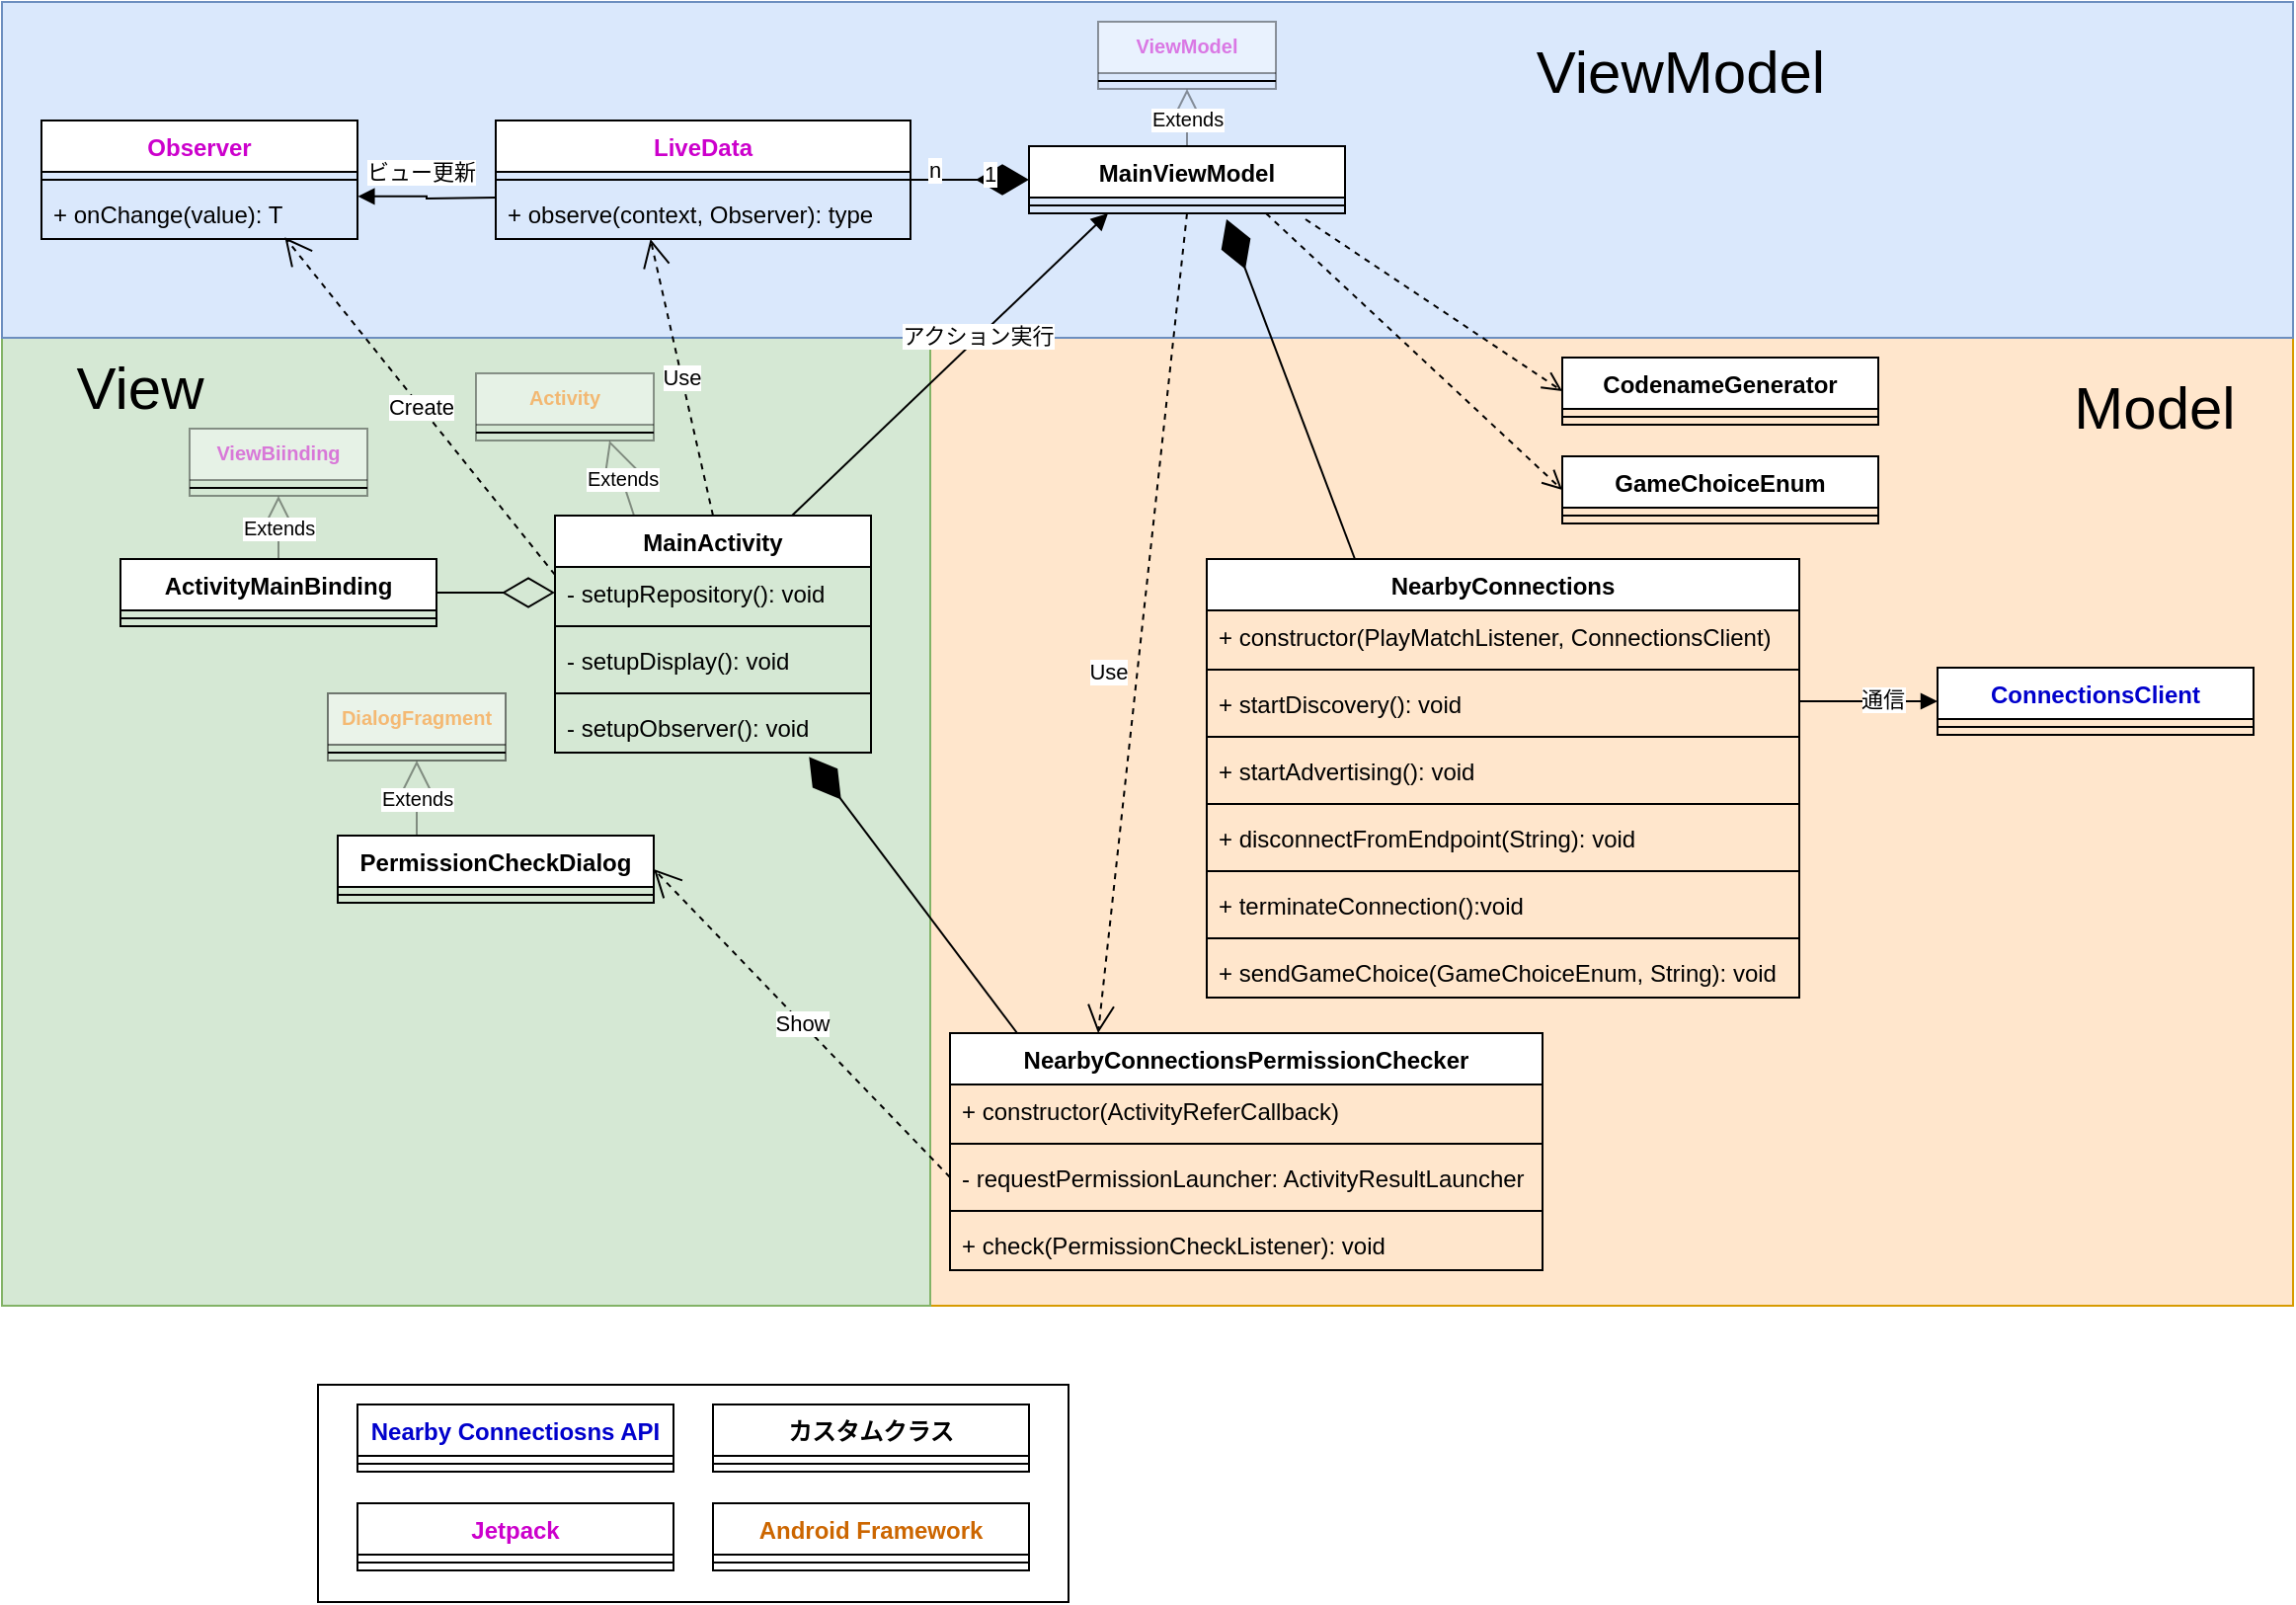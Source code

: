 <mxfile version="20.5.3" type="device" pages="3"><diagram id="hct_rbQv_da-n8gezSRm" name="mvvm"><mxGraphModel dx="1993" dy="1889" grid="1" gridSize="10" guides="1" tooltips="1" connect="1" arrows="1" fold="1" page="1" pageScale="1" pageWidth="827" pageHeight="1169" math="0" shadow="0"><root><mxCell id="0"/><mxCell id="1" parent="0"/><mxCell id="JeyiRw6bjOxcX8I4A-tP-90" value="" style="rounded=0;whiteSpace=wrap;html=1;fontSize=11;" parent="1" vertex="1"><mxGeometry x="80" y="640" width="380" height="110" as="geometry"/></mxCell><mxCell id="JeyiRw6bjOxcX8I4A-tP-77" value="" style="rounded=0;whiteSpace=wrap;html=1;fillColor=#ffe6cc;strokeColor=#d79b00;" parent="1" vertex="1"><mxGeometry x="390" y="110" width="690" height="490" as="geometry"/></mxCell><mxCell id="JeyiRw6bjOxcX8I4A-tP-76" value="" style="rounded=0;whiteSpace=wrap;html=1;fillColor=#d5e8d4;strokeColor=#82b366;" parent="1" vertex="1"><mxGeometry x="-80" y="110" width="470" height="490" as="geometry"/></mxCell><mxCell id="JeyiRw6bjOxcX8I4A-tP-75" value="" style="rounded=0;whiteSpace=wrap;html=1;fillColor=#dae8fc;strokeColor=#6c8ebf;" parent="1" vertex="1"><mxGeometry x="-80" y="-60" width="1160" height="170" as="geometry"/></mxCell><mxCell id="JeyiRw6bjOxcX8I4A-tP-1" value="MainActivity" style="swimlane;fontStyle=1;align=center;verticalAlign=top;childLayout=stackLayout;horizontal=1;startSize=26;horizontalStack=0;resizeParent=1;resizeParentMax=0;resizeLast=0;collapsible=1;marginBottom=0;" parent="1" vertex="1"><mxGeometry x="200" y="200" width="160" height="120" as="geometry"/></mxCell><mxCell id="JeyiRw6bjOxcX8I4A-tP-2" value="- setupRepository(): void" style="text;strokeColor=none;fillColor=none;align=left;verticalAlign=top;spacingLeft=4;spacingRight=4;overflow=hidden;rotatable=0;points=[[0,0.5],[1,0.5]];portConstraint=eastwest;" parent="JeyiRw6bjOxcX8I4A-tP-1" vertex="1"><mxGeometry y="26" width="160" height="26" as="geometry"/></mxCell><mxCell id="JeyiRw6bjOxcX8I4A-tP-3" value="" style="line;strokeWidth=1;fillColor=none;align=left;verticalAlign=middle;spacingTop=-1;spacingLeft=3;spacingRight=3;rotatable=0;labelPosition=right;points=[];portConstraint=eastwest;strokeColor=inherit;" parent="JeyiRw6bjOxcX8I4A-tP-1" vertex="1"><mxGeometry y="52" width="160" height="8" as="geometry"/></mxCell><mxCell id="JeyiRw6bjOxcX8I4A-tP-4" value="- setupDisplay(): void" style="text;strokeColor=none;fillColor=none;align=left;verticalAlign=top;spacingLeft=4;spacingRight=4;overflow=hidden;rotatable=0;points=[[0,0.5],[1,0.5]];portConstraint=eastwest;" parent="JeyiRw6bjOxcX8I4A-tP-1" vertex="1"><mxGeometry y="60" width="160" height="26" as="geometry"/></mxCell><mxCell id="JeyiRw6bjOxcX8I4A-tP-85" value="" style="line;strokeWidth=1;fillColor=none;align=left;verticalAlign=middle;spacingTop=-1;spacingLeft=3;spacingRight=3;rotatable=0;labelPosition=right;points=[];portConstraint=eastwest;strokeColor=inherit;" parent="JeyiRw6bjOxcX8I4A-tP-1" vertex="1"><mxGeometry y="86" width="160" height="8" as="geometry"/></mxCell><mxCell id="JeyiRw6bjOxcX8I4A-tP-84" value="- setupObserver(): void" style="text;strokeColor=none;fillColor=none;align=left;verticalAlign=top;spacingLeft=4;spacingRight=4;overflow=hidden;rotatable=0;points=[[0,0.5],[1,0.5]];portConstraint=eastwest;" parent="JeyiRw6bjOxcX8I4A-tP-1" vertex="1"><mxGeometry y="94" width="160" height="26" as="geometry"/></mxCell><mxCell id="JeyiRw6bjOxcX8I4A-tP-5" value="MainViewModel" style="swimlane;fontStyle=1;align=center;verticalAlign=top;childLayout=stackLayout;horizontal=1;startSize=26;horizontalStack=0;resizeParent=1;resizeParentMax=0;resizeLast=0;collapsible=1;marginBottom=0;" parent="1" vertex="1"><mxGeometry x="440" y="13" width="160" height="34" as="geometry"/></mxCell><mxCell id="JeyiRw6bjOxcX8I4A-tP-7" value="" style="line;strokeWidth=1;fillColor=none;align=left;verticalAlign=middle;spacingTop=-1;spacingLeft=3;spacingRight=3;rotatable=0;labelPosition=right;points=[];portConstraint=eastwest;strokeColor=inherit;" parent="JeyiRw6bjOxcX8I4A-tP-5" vertex="1"><mxGeometry y="26" width="160" height="8" as="geometry"/></mxCell><mxCell id="JeyiRw6bjOxcX8I4A-tP-9" value="NearbyConnections" style="swimlane;fontStyle=1;align=center;verticalAlign=top;childLayout=stackLayout;horizontal=1;startSize=26;horizontalStack=0;resizeParent=1;resizeParentMax=0;resizeLast=0;collapsible=1;marginBottom=0;" parent="1" vertex="1"><mxGeometry x="530" y="222" width="300" height="222" as="geometry"/></mxCell><mxCell id="2GlsXFc6kUxskCFZ8gYD-1" value="+ constructor(PlayMatchListener, ConnectionsClient)" style="text;strokeColor=none;fillColor=none;align=left;verticalAlign=top;spacingLeft=4;spacingRight=4;overflow=hidden;rotatable=0;points=[[0,0.5],[1,0.5]];portConstraint=eastwest;" vertex="1" parent="JeyiRw6bjOxcX8I4A-tP-9"><mxGeometry y="26" width="300" height="26" as="geometry"/></mxCell><mxCell id="2GlsXFc6kUxskCFZ8gYD-2" value="" style="line;strokeWidth=1;fillColor=none;align=left;verticalAlign=middle;spacingTop=-1;spacingLeft=3;spacingRight=3;rotatable=0;labelPosition=right;points=[];portConstraint=eastwest;strokeColor=inherit;" vertex="1" parent="JeyiRw6bjOxcX8I4A-tP-9"><mxGeometry y="52" width="300" height="8" as="geometry"/></mxCell><mxCell id="JeyiRw6bjOxcX8I4A-tP-10" value="+ startDiscovery(): void" style="text;strokeColor=none;fillColor=none;align=left;verticalAlign=top;spacingLeft=4;spacingRight=4;overflow=hidden;rotatable=0;points=[[0,0.5],[1,0.5]];portConstraint=eastwest;" parent="JeyiRw6bjOxcX8I4A-tP-9" vertex="1"><mxGeometry y="60" width="300" height="26" as="geometry"/></mxCell><mxCell id="JeyiRw6bjOxcX8I4A-tP-11" value="" style="line;strokeWidth=1;fillColor=none;align=left;verticalAlign=middle;spacingTop=-1;spacingLeft=3;spacingRight=3;rotatable=0;labelPosition=right;points=[];portConstraint=eastwest;strokeColor=inherit;" parent="JeyiRw6bjOxcX8I4A-tP-9" vertex="1"><mxGeometry y="86" width="300" height="8" as="geometry"/></mxCell><mxCell id="JeyiRw6bjOxcX8I4A-tP-12" value="+ startAdvertising(): void" style="text;strokeColor=none;fillColor=none;align=left;verticalAlign=top;spacingLeft=4;spacingRight=4;overflow=hidden;rotatable=0;points=[[0,0.5],[1,0.5]];portConstraint=eastwest;" parent="JeyiRw6bjOxcX8I4A-tP-9" vertex="1"><mxGeometry y="94" width="300" height="26" as="geometry"/></mxCell><mxCell id="JeyiRw6bjOxcX8I4A-tP-54" value="" style="line;strokeWidth=1;fillColor=none;align=left;verticalAlign=middle;spacingTop=-1;spacingLeft=3;spacingRight=3;rotatable=0;labelPosition=right;points=[];portConstraint=eastwest;strokeColor=inherit;" parent="JeyiRw6bjOxcX8I4A-tP-9" vertex="1"><mxGeometry y="120" width="300" height="8" as="geometry"/></mxCell><mxCell id="JeyiRw6bjOxcX8I4A-tP-53" value="+ disconnectFromEndpoint(String): void" style="text;strokeColor=none;fillColor=none;align=left;verticalAlign=top;spacingLeft=4;spacingRight=4;overflow=hidden;rotatable=0;points=[[0,0.5],[1,0.5]];portConstraint=eastwest;" parent="JeyiRw6bjOxcX8I4A-tP-9" vertex="1"><mxGeometry y="128" width="300" height="26" as="geometry"/></mxCell><mxCell id="JeyiRw6bjOxcX8I4A-tP-55" value="" style="line;strokeWidth=1;fillColor=none;align=left;verticalAlign=middle;spacingTop=-1;spacingLeft=3;spacingRight=3;rotatable=0;labelPosition=right;points=[];portConstraint=eastwest;strokeColor=inherit;" parent="JeyiRw6bjOxcX8I4A-tP-9" vertex="1"><mxGeometry y="154" width="300" height="8" as="geometry"/></mxCell><mxCell id="JeyiRw6bjOxcX8I4A-tP-52" value="+ terminateConnection():void" style="text;strokeColor=none;fillColor=none;align=left;verticalAlign=top;spacingLeft=4;spacingRight=4;overflow=hidden;rotatable=0;points=[[0,0.5],[1,0.5]];portConstraint=eastwest;" parent="JeyiRw6bjOxcX8I4A-tP-9" vertex="1"><mxGeometry y="162" width="300" height="26" as="geometry"/></mxCell><mxCell id="JeyiRw6bjOxcX8I4A-tP-57" value="" style="line;strokeWidth=1;fillColor=none;align=left;verticalAlign=middle;spacingTop=-1;spacingLeft=3;spacingRight=3;rotatable=0;labelPosition=right;points=[];portConstraint=eastwest;strokeColor=inherit;" parent="JeyiRw6bjOxcX8I4A-tP-9" vertex="1"><mxGeometry y="188" width="300" height="8" as="geometry"/></mxCell><mxCell id="JeyiRw6bjOxcX8I4A-tP-56" value="+ sendGameChoice(GameChoiceEnum, String): void" style="text;strokeColor=none;fillColor=none;align=left;verticalAlign=top;spacingLeft=4;spacingRight=4;overflow=hidden;rotatable=0;points=[[0,0.5],[1,0.5]];portConstraint=eastwest;" parent="JeyiRw6bjOxcX8I4A-tP-9" vertex="1"><mxGeometry y="196" width="300" height="26" as="geometry"/></mxCell><mxCell id="JeyiRw6bjOxcX8I4A-tP-13" value="NearbyConnectionsPermissionChecker" style="swimlane;fontStyle=1;align=center;verticalAlign=top;childLayout=stackLayout;horizontal=1;startSize=26;horizontalStack=0;resizeParent=1;resizeParentMax=0;resizeLast=0;collapsible=1;marginBottom=0;" parent="1" vertex="1"><mxGeometry x="400" y="462" width="300" height="120" as="geometry"/></mxCell><mxCell id="2GlsXFc6kUxskCFZ8gYD-3" value="+ constructor(ActivityReferCallback)" style="text;strokeColor=none;fillColor=none;align=left;verticalAlign=top;spacingLeft=4;spacingRight=4;overflow=hidden;rotatable=0;points=[[0,0.5],[1,0.5]];portConstraint=eastwest;" vertex="1" parent="JeyiRw6bjOxcX8I4A-tP-13"><mxGeometry y="26" width="300" height="26" as="geometry"/></mxCell><mxCell id="2GlsXFc6kUxskCFZ8gYD-4" value="" style="line;strokeWidth=1;fillColor=none;align=left;verticalAlign=middle;spacingTop=-1;spacingLeft=3;spacingRight=3;rotatable=0;labelPosition=right;points=[];portConstraint=eastwest;strokeColor=inherit;" vertex="1" parent="JeyiRw6bjOxcX8I4A-tP-13"><mxGeometry y="52" width="300" height="8" as="geometry"/></mxCell><mxCell id="JeyiRw6bjOxcX8I4A-tP-14" value="- requestPermissionLauncher: ActivityResultLauncher" style="text;strokeColor=none;fillColor=none;align=left;verticalAlign=top;spacingLeft=4;spacingRight=4;overflow=hidden;rotatable=0;points=[[0,0.5],[1,0.5]];portConstraint=eastwest;" parent="JeyiRw6bjOxcX8I4A-tP-13" vertex="1"><mxGeometry y="60" width="300" height="26" as="geometry"/></mxCell><mxCell id="JeyiRw6bjOxcX8I4A-tP-15" value="" style="line;strokeWidth=1;fillColor=none;align=left;verticalAlign=middle;spacingTop=-1;spacingLeft=3;spacingRight=3;rotatable=0;labelPosition=right;points=[];portConstraint=eastwest;strokeColor=inherit;" parent="JeyiRw6bjOxcX8I4A-tP-13" vertex="1"><mxGeometry y="86" width="300" height="8" as="geometry"/></mxCell><mxCell id="JeyiRw6bjOxcX8I4A-tP-16" value="+ check(PermissionCheckListener): void" style="text;strokeColor=none;fillColor=none;align=left;verticalAlign=top;spacingLeft=4;spacingRight=4;overflow=hidden;rotatable=0;points=[[0,0.5],[1,0.5]];portConstraint=eastwest;" parent="JeyiRw6bjOxcX8I4A-tP-13" vertex="1"><mxGeometry y="94" width="300" height="26" as="geometry"/></mxCell><mxCell id="JeyiRw6bjOxcX8I4A-tP-17" value="PermissionCheckDialog" style="swimlane;fontStyle=1;align=center;verticalAlign=top;childLayout=stackLayout;horizontal=1;startSize=26;horizontalStack=0;resizeParent=1;resizeParentMax=0;resizeLast=0;collapsible=1;marginBottom=0;" parent="1" vertex="1"><mxGeometry x="90" y="362" width="160" height="34" as="geometry"/></mxCell><mxCell id="JeyiRw6bjOxcX8I4A-tP-19" value="" style="line;strokeWidth=1;fillColor=none;align=left;verticalAlign=middle;spacingTop=-1;spacingLeft=3;spacingRight=3;rotatable=0;labelPosition=right;points=[];portConstraint=eastwest;strokeColor=inherit;" parent="JeyiRw6bjOxcX8I4A-tP-17" vertex="1"><mxGeometry y="26" width="160" height="8" as="geometry"/></mxCell><mxCell id="JeyiRw6bjOxcX8I4A-tP-21" value="LiveData" style="swimlane;fontStyle=1;align=center;verticalAlign=top;childLayout=stackLayout;horizontal=1;startSize=26;horizontalStack=0;resizeParent=1;resizeParentMax=0;resizeLast=0;collapsible=1;marginBottom=0;fontColor=#CC00CC;" parent="1" vertex="1"><mxGeometry x="170" width="210" height="60" as="geometry"/></mxCell><mxCell id="JeyiRw6bjOxcX8I4A-tP-23" value="" style="line;strokeWidth=1;fillColor=none;align=left;verticalAlign=middle;spacingTop=-1;spacingLeft=3;spacingRight=3;rotatable=0;labelPosition=right;points=[];portConstraint=eastwest;strokeColor=inherit;" parent="JeyiRw6bjOxcX8I4A-tP-21" vertex="1"><mxGeometry y="26" width="210" height="8" as="geometry"/></mxCell><mxCell id="JeyiRw6bjOxcX8I4A-tP-24" value="+ observe(context, Observer): type" style="text;strokeColor=none;fillColor=none;align=left;verticalAlign=top;spacingLeft=4;spacingRight=4;overflow=hidden;rotatable=0;points=[[0,0.5],[1,0.5]];portConstraint=eastwest;" parent="JeyiRw6bjOxcX8I4A-tP-21" vertex="1"><mxGeometry y="34" width="210" height="26" as="geometry"/></mxCell><mxCell id="JeyiRw6bjOxcX8I4A-tP-25" value="Observer" style="swimlane;fontStyle=1;align=center;verticalAlign=top;childLayout=stackLayout;horizontal=1;startSize=26;horizontalStack=0;resizeParent=1;resizeParentMax=0;resizeLast=0;collapsible=1;marginBottom=0;fontColor=#CC00CC;" parent="1" vertex="1"><mxGeometry x="-60" width="160" height="60" as="geometry"/></mxCell><mxCell id="JeyiRw6bjOxcX8I4A-tP-27" value="" style="line;strokeWidth=1;fillColor=none;align=left;verticalAlign=middle;spacingTop=-1;spacingLeft=3;spacingRight=3;rotatable=0;labelPosition=right;points=[];portConstraint=eastwest;strokeColor=inherit;" parent="JeyiRw6bjOxcX8I4A-tP-25" vertex="1"><mxGeometry y="26" width="160" height="8" as="geometry"/></mxCell><mxCell id="JeyiRw6bjOxcX8I4A-tP-28" value="+ onChange(value): T" style="text;strokeColor=none;fillColor=none;align=left;verticalAlign=top;spacingLeft=4;spacingRight=4;overflow=hidden;rotatable=0;points=[[0,0.5],[1,0.5]];portConstraint=eastwest;" parent="JeyiRw6bjOxcX8I4A-tP-25" vertex="1"><mxGeometry y="34" width="160" height="26" as="geometry"/></mxCell><mxCell id="JeyiRw6bjOxcX8I4A-tP-31" value="" style="endArrow=diamondThin;endFill=1;endSize=24;html=1;rounded=0;exitX=1;exitY=0.5;exitDx=0;exitDy=0;entryX=0;entryY=0.5;entryDx=0;entryDy=0;" parent="1" source="JeyiRw6bjOxcX8I4A-tP-21" target="JeyiRw6bjOxcX8I4A-tP-5" edge="1"><mxGeometry width="160" relative="1" as="geometry"><mxPoint x="360" y="39" as="sourcePoint"/><mxPoint x="400" y="-60" as="targetPoint"/></mxGeometry></mxCell><mxCell id="JeyiRw6bjOxcX8I4A-tP-73" value="1" style="edgeLabel;html=1;align=center;verticalAlign=middle;resizable=0;points=[];" parent="JeyiRw6bjOxcX8I4A-tP-31" vertex="1" connectable="0"><mxGeometry x="0.446" y="1" relative="1" as="geometry"><mxPoint x="-4" y="-2" as="offset"/></mxGeometry></mxCell><mxCell id="JeyiRw6bjOxcX8I4A-tP-74" value="n" style="edgeLabel;html=1;align=center;verticalAlign=middle;resizable=0;points=[];" parent="JeyiRw6bjOxcX8I4A-tP-31" vertex="1" connectable="0"><mxGeometry x="-0.601" y="2" relative="1" as="geometry"><mxPoint y="-3" as="offset"/></mxGeometry></mxCell><mxCell id="JeyiRw6bjOxcX8I4A-tP-32" value="" style="endArrow=block;endFill=1;html=1;edgeStyle=orthogonalEdgeStyle;align=left;verticalAlign=top;rounded=0;entryX=1.001;entryY=0.169;entryDx=0;entryDy=0;entryPerimeter=0;" parent="1" target="JeyiRw6bjOxcX8I4A-tP-28" edge="1"><mxGeometry x="-1" relative="1" as="geometry"><mxPoint x="170" y="39" as="sourcePoint"/><mxPoint x="120" y="39.0" as="targetPoint"/></mxGeometry></mxCell><mxCell id="JeyiRw6bjOxcX8I4A-tP-34" value="ビュー更新" style="edgeLabel;html=1;align=center;verticalAlign=middle;resizable=0;points=[];" parent="JeyiRw6bjOxcX8I4A-tP-32" vertex="1" connectable="0"><mxGeometry x="-0.688" y="-3" relative="1" as="geometry"><mxPoint x="-27" y="-10" as="offset"/></mxGeometry></mxCell><mxCell id="JeyiRw6bjOxcX8I4A-tP-36" value="Create" style="endArrow=open;endSize=12;dashed=1;html=1;rounded=0;exitX=0;exitY=0.25;exitDx=0;exitDy=0;entryX=0.77;entryY=0.966;entryDx=0;entryDy=0;entryPerimeter=0;" parent="1" source="JeyiRw6bjOxcX8I4A-tP-1" target="JeyiRw6bjOxcX8I4A-tP-28" edge="1"><mxGeometry width="160" relative="1" as="geometry"><mxPoint x="-10" y="160" as="sourcePoint"/><mxPoint x="150" y="160" as="targetPoint"/></mxGeometry></mxCell><mxCell id="JeyiRw6bjOxcX8I4A-tP-45" value="" style="endArrow=block;html=1;rounded=0;endFill=1;exitX=0.75;exitY=0;exitDx=0;exitDy=0;entryX=0.25;entryY=1;entryDx=0;entryDy=0;" parent="1" source="JeyiRw6bjOxcX8I4A-tP-1" target="JeyiRw6bjOxcX8I4A-tP-5" edge="1"><mxGeometry width="50" height="50" relative="1" as="geometry"><mxPoint x="370" y="170" as="sourcePoint"/><mxPoint x="471.84" y="86.624" as="targetPoint"/></mxGeometry></mxCell><mxCell id="JeyiRw6bjOxcX8I4A-tP-46" value="アクション実行" style="edgeLabel;html=1;align=center;verticalAlign=middle;resizable=0;points=[];" parent="JeyiRw6bjOxcX8I4A-tP-45" vertex="1" connectable="0"><mxGeometry x="0.184" y="1" relative="1" as="geometry"><mxPoint as="offset"/></mxGeometry></mxCell><mxCell id="JeyiRw6bjOxcX8I4A-tP-50" value="Use" style="endArrow=open;endSize=12;dashed=1;html=1;rounded=0;entryX=0.25;entryY=0;entryDx=0;entryDy=0;exitX=0.5;exitY=1;exitDx=0;exitDy=0;" parent="1" source="JeyiRw6bjOxcX8I4A-tP-5" target="JeyiRw6bjOxcX8I4A-tP-13" edge="1"><mxGeometry x="0.127" y="-15" width="160" relative="1" as="geometry"><mxPoint x="500" y="40" as="sourcePoint"/><mxPoint x="690" y="200" as="targetPoint"/><mxPoint as="offset"/></mxGeometry></mxCell><mxCell id="JeyiRw6bjOxcX8I4A-tP-51" value="Show" style="endArrow=open;endSize=12;dashed=1;html=1;rounded=0;entryX=1;entryY=0.5;entryDx=0;entryDy=0;exitX=0;exitY=0.5;exitDx=0;exitDy=0;" parent="1" source="JeyiRw6bjOxcX8I4A-tP-14" target="JeyiRw6bjOxcX8I4A-tP-17" edge="1"><mxGeometry width="160" relative="1" as="geometry"><mxPoint x="690" y="190" as="sourcePoint"/><mxPoint x="359.36" y="405.344" as="targetPoint"/></mxGeometry></mxCell><mxCell id="JeyiRw6bjOxcX8I4A-tP-58" value="" style="endArrow=diamondThin;endFill=1;endSize=24;html=1;rounded=0;entryX=0.804;entryY=1.083;entryDx=0;entryDy=0;exitX=0.113;exitY=-0.001;exitDx=0;exitDy=0;exitPerimeter=0;entryPerimeter=0;" parent="1" source="JeyiRw6bjOxcX8I4A-tP-13" target="JeyiRw6bjOxcX8I4A-tP-84" edge="1"><mxGeometry width="160" relative="1" as="geometry"><mxPoint x="210" y="320" as="sourcePoint"/><mxPoint x="370" y="320" as="targetPoint"/></mxGeometry></mxCell><mxCell id="JeyiRw6bjOxcX8I4A-tP-59" value="ConnectionsClient" style="swimlane;fontStyle=1;align=center;verticalAlign=top;childLayout=stackLayout;horizontal=1;startSize=26;horizontalStack=0;resizeParent=1;resizeParentMax=0;resizeLast=0;collapsible=1;marginBottom=0;fontColor=#0000CC;" parent="1" vertex="1"><mxGeometry x="900" y="277" width="160" height="34" as="geometry"/></mxCell><mxCell id="JeyiRw6bjOxcX8I4A-tP-60" value="" style="line;strokeWidth=1;fillColor=none;align=left;verticalAlign=middle;spacingTop=-1;spacingLeft=3;spacingRight=3;rotatable=0;labelPosition=right;points=[];portConstraint=eastwest;strokeColor=inherit;" parent="JeyiRw6bjOxcX8I4A-tP-59" vertex="1"><mxGeometry y="26" width="160" height="8" as="geometry"/></mxCell><mxCell id="JeyiRw6bjOxcX8I4A-tP-63" value="CodenameGenerator" style="swimlane;fontStyle=1;align=center;verticalAlign=top;childLayout=stackLayout;horizontal=1;startSize=26;horizontalStack=0;resizeParent=1;resizeParentMax=0;resizeLast=0;collapsible=1;marginBottom=0;" parent="1" vertex="1"><mxGeometry x="710" y="120" width="160" height="34" as="geometry"/></mxCell><mxCell id="JeyiRw6bjOxcX8I4A-tP-64" value="" style="line;strokeWidth=1;fillColor=none;align=left;verticalAlign=middle;spacingTop=-1;spacingLeft=3;spacingRight=3;rotatable=0;labelPosition=right;points=[];portConstraint=eastwest;strokeColor=inherit;" parent="JeyiRw6bjOxcX8I4A-tP-63" vertex="1"><mxGeometry y="26" width="160" height="8" as="geometry"/></mxCell><mxCell id="JeyiRw6bjOxcX8I4A-tP-65" value="GameChoiceEnum" style="swimlane;fontStyle=1;align=center;verticalAlign=top;childLayout=stackLayout;horizontal=1;startSize=26;horizontalStack=0;resizeParent=1;resizeParentMax=0;resizeLast=0;collapsible=1;marginBottom=0;" parent="1" vertex="1"><mxGeometry x="710" y="170" width="160" height="34" as="geometry"/></mxCell><mxCell id="JeyiRw6bjOxcX8I4A-tP-66" value="" style="line;strokeWidth=1;fillColor=none;align=left;verticalAlign=middle;spacingTop=-1;spacingLeft=3;spacingRight=3;rotatable=0;labelPosition=right;points=[];portConstraint=eastwest;strokeColor=inherit;" parent="JeyiRw6bjOxcX8I4A-tP-65" vertex="1"><mxGeometry y="26" width="160" height="8" as="geometry"/></mxCell><mxCell id="JeyiRw6bjOxcX8I4A-tP-67" value="" style="html=1;verticalAlign=bottom;endArrow=open;dashed=1;endSize=8;rounded=0;entryX=0;entryY=0.5;entryDx=0;entryDy=0;" parent="1" target="JeyiRw6bjOxcX8I4A-tP-63" edge="1"><mxGeometry relative="1" as="geometry"><mxPoint x="580" y="50" as="sourcePoint"/><mxPoint x="450" y="150" as="targetPoint"/></mxGeometry></mxCell><mxCell id="JeyiRw6bjOxcX8I4A-tP-68" value="" style="html=1;verticalAlign=bottom;endArrow=open;dashed=1;endSize=8;rounded=0;entryX=0;entryY=0.5;entryDx=0;entryDy=0;exitX=0.75;exitY=1;exitDx=0;exitDy=0;" parent="1" source="JeyiRw6bjOxcX8I4A-tP-5" target="JeyiRw6bjOxcX8I4A-tP-65" edge="1"><mxGeometry relative="1" as="geometry"><mxPoint x="580" y="30" as="sourcePoint"/><mxPoint x="780" y="61" as="targetPoint"/></mxGeometry></mxCell><mxCell id="JeyiRw6bjOxcX8I4A-tP-69" value="ActivityMainBinding" style="swimlane;fontStyle=1;align=center;verticalAlign=top;childLayout=stackLayout;horizontal=1;startSize=26;horizontalStack=0;resizeParent=1;resizeParentMax=0;resizeLast=0;collapsible=1;marginBottom=0;" parent="1" vertex="1"><mxGeometry x="-20" y="222" width="160" height="34" as="geometry"/></mxCell><mxCell id="JeyiRw6bjOxcX8I4A-tP-70" value="" style="line;strokeWidth=1;fillColor=none;align=left;verticalAlign=middle;spacingTop=-1;spacingLeft=3;spacingRight=3;rotatable=0;labelPosition=right;points=[];portConstraint=eastwest;strokeColor=inherit;" parent="JeyiRw6bjOxcX8I4A-tP-69" vertex="1"><mxGeometry y="26" width="160" height="8" as="geometry"/></mxCell><mxCell id="JeyiRw6bjOxcX8I4A-tP-78" value="ViewModel" style="text;html=1;strokeColor=none;fillColor=none;align=center;verticalAlign=middle;whiteSpace=wrap;rounded=0;fontSize=30;" parent="1" vertex="1"><mxGeometry x="740" y="-40" width="60" height="30" as="geometry"/></mxCell><mxCell id="JeyiRw6bjOxcX8I4A-tP-79" value="View" style="text;html=1;strokeColor=none;fillColor=none;align=center;verticalAlign=middle;whiteSpace=wrap;rounded=0;fontSize=30;" parent="1" vertex="1"><mxGeometry x="-40" y="120" width="60" height="30" as="geometry"/></mxCell><mxCell id="JeyiRw6bjOxcX8I4A-tP-81" value="Model" style="text;html=1;strokeColor=none;fillColor=none;align=center;verticalAlign=middle;whiteSpace=wrap;rounded=0;fontSize=30;" parent="1" vertex="1"><mxGeometry x="980" y="130" width="60" height="30" as="geometry"/></mxCell><mxCell id="JeyiRw6bjOxcX8I4A-tP-82" value="Use" style="endArrow=open;endSize=12;dashed=1;html=1;rounded=0;fontSize=11;entryX=0.373;entryY=1.001;entryDx=0;entryDy=0;entryPerimeter=0;exitX=0.5;exitY=0;exitDx=0;exitDy=0;" parent="1" source="JeyiRw6bjOxcX8I4A-tP-1" target="JeyiRw6bjOxcX8I4A-tP-24" edge="1"><mxGeometry width="160" relative="1" as="geometry"><mxPoint x="-200" y="300" as="sourcePoint"/><mxPoint x="-40" y="300" as="targetPoint"/></mxGeometry></mxCell><mxCell id="JeyiRw6bjOxcX8I4A-tP-86" value="Nearby Connectiosns API" style="swimlane;fontStyle=1;align=center;verticalAlign=top;childLayout=stackLayout;horizontal=1;startSize=26;horizontalStack=0;resizeParent=1;resizeParentMax=0;resizeLast=0;collapsible=1;marginBottom=0;fontColor=#0000CC;" parent="1" vertex="1"><mxGeometry x="100" y="650" width="160" height="34" as="geometry"/></mxCell><mxCell id="JeyiRw6bjOxcX8I4A-tP-87" value="" style="line;strokeWidth=1;fillColor=none;align=left;verticalAlign=middle;spacingTop=-1;spacingLeft=3;spacingRight=3;rotatable=0;labelPosition=right;points=[];portConstraint=eastwest;strokeColor=inherit;" parent="JeyiRw6bjOxcX8I4A-tP-86" vertex="1"><mxGeometry y="26" width="160" height="8" as="geometry"/></mxCell><mxCell id="JeyiRw6bjOxcX8I4A-tP-88" value="Jetpack" style="swimlane;fontStyle=1;align=center;verticalAlign=top;childLayout=stackLayout;horizontal=1;startSize=26;horizontalStack=0;resizeParent=1;resizeParentMax=0;resizeLast=0;collapsible=1;marginBottom=0;fontColor=#CC00CC;" parent="1" vertex="1"><mxGeometry x="100" y="700" width="160" height="34" as="geometry"/></mxCell><mxCell id="JeyiRw6bjOxcX8I4A-tP-89" value="" style="line;strokeWidth=1;fillColor=none;align=left;verticalAlign=middle;spacingTop=-1;spacingLeft=3;spacingRight=3;rotatable=0;labelPosition=right;points=[];portConstraint=eastwest;strokeColor=inherit;" parent="JeyiRw6bjOxcX8I4A-tP-88" vertex="1"><mxGeometry y="26" width="160" height="8" as="geometry"/></mxCell><mxCell id="JeyiRw6bjOxcX8I4A-tP-91" value="カスタムクラス" style="swimlane;fontStyle=1;align=center;verticalAlign=top;childLayout=stackLayout;horizontal=1;startSize=26;horizontalStack=0;resizeParent=1;resizeParentMax=0;resizeLast=0;collapsible=1;marginBottom=0;" parent="1" vertex="1"><mxGeometry x="280" y="650" width="160" height="34" as="geometry"/></mxCell><mxCell id="JeyiRw6bjOxcX8I4A-tP-92" value="" style="line;strokeWidth=1;fillColor=none;align=left;verticalAlign=middle;spacingTop=-1;spacingLeft=3;spacingRight=3;rotatable=0;labelPosition=right;points=[];portConstraint=eastwest;strokeColor=inherit;" parent="JeyiRw6bjOxcX8I4A-tP-91" vertex="1"><mxGeometry y="26" width="160" height="8" as="geometry"/></mxCell><mxCell id="JeyiRw6bjOxcX8I4A-tP-94" value="ViewBiinding" style="swimlane;fontStyle=1;align=center;verticalAlign=top;childLayout=stackLayout;horizontal=1;startSize=26;horizontalStack=0;resizeParent=1;resizeParentMax=0;resizeLast=0;collapsible=1;marginBottom=0;fontSize=10;fontColor=#CC00CC;opacity=40;textOpacity=50;" parent="1" vertex="1"><mxGeometry x="15" y="156" width="90" height="34" as="geometry"/></mxCell><mxCell id="JeyiRw6bjOxcX8I4A-tP-96" value="" style="line;strokeWidth=1;fillColor=none;align=left;verticalAlign=middle;spacingTop=-1;spacingLeft=3;spacingRight=3;rotatable=0;labelPosition=right;points=[];portConstraint=eastwest;strokeColor=inherit;fontSize=11;fontColor=#CC00CC;" parent="JeyiRw6bjOxcX8I4A-tP-94" vertex="1"><mxGeometry y="26" width="90" height="8" as="geometry"/></mxCell><mxCell id="JeyiRw6bjOxcX8I4A-tP-98" value="ViewModel" style="swimlane;fontStyle=1;align=center;verticalAlign=top;childLayout=stackLayout;horizontal=1;startSize=26;horizontalStack=0;resizeParent=1;resizeParentMax=0;resizeLast=0;collapsible=1;marginBottom=0;fontSize=10;fontColor=#CC00CC;opacity=40;textOpacity=50;" parent="1" vertex="1"><mxGeometry x="475" y="-50" width="90" height="34" as="geometry"/></mxCell><mxCell id="JeyiRw6bjOxcX8I4A-tP-99" value="" style="line;strokeWidth=1;fillColor=none;align=left;verticalAlign=middle;spacingTop=-1;spacingLeft=3;spacingRight=3;rotatable=0;labelPosition=right;points=[];portConstraint=eastwest;strokeColor=inherit;fontSize=11;fontColor=#CC00CC;" parent="JeyiRw6bjOxcX8I4A-tP-98" vertex="1"><mxGeometry y="26" width="90" height="8" as="geometry"/></mxCell><mxCell id="JeyiRw6bjOxcX8I4A-tP-100" value="Android Framework" style="swimlane;fontStyle=1;align=center;verticalAlign=top;childLayout=stackLayout;horizontal=1;startSize=26;horizontalStack=0;resizeParent=1;resizeParentMax=0;resizeLast=0;collapsible=1;marginBottom=0;fontColor=#CC6600;" parent="1" vertex="1"><mxGeometry x="280" y="700" width="160" height="34" as="geometry"/></mxCell><mxCell id="JeyiRw6bjOxcX8I4A-tP-101" value="" style="line;strokeWidth=1;fillColor=none;align=left;verticalAlign=middle;spacingTop=-1;spacingLeft=3;spacingRight=3;rotatable=0;labelPosition=right;points=[];portConstraint=eastwest;strokeColor=inherit;" parent="JeyiRw6bjOxcX8I4A-tP-100" vertex="1"><mxGeometry y="26" width="160" height="8" as="geometry"/></mxCell><mxCell id="JeyiRw6bjOxcX8I4A-tP-102" value="Activity" style="swimlane;fontStyle=1;align=center;verticalAlign=top;childLayout=stackLayout;horizontal=1;startSize=26;horizontalStack=0;resizeParent=1;resizeParentMax=0;resizeLast=0;collapsible=1;marginBottom=0;fontSize=10;fontColor=#FF8000;opacity=40;textOpacity=50;" parent="1" vertex="1"><mxGeometry x="160" y="128" width="90" height="34" as="geometry"/></mxCell><mxCell id="JeyiRw6bjOxcX8I4A-tP-103" value="" style="line;strokeWidth=1;fillColor=none;align=left;verticalAlign=middle;spacingTop=-1;spacingLeft=3;spacingRight=3;rotatable=0;labelPosition=right;points=[];portConstraint=eastwest;strokeColor=inherit;fontSize=11;fontColor=#CC00CC;" parent="JeyiRw6bjOxcX8I4A-tP-102" vertex="1"><mxGeometry y="26" width="90" height="8" as="geometry"/></mxCell><mxCell id="JeyiRw6bjOxcX8I4A-tP-104" value="DialogFragment" style="swimlane;fontStyle=1;align=center;verticalAlign=top;childLayout=stackLayout;horizontal=1;startSize=26;horizontalStack=0;resizeParent=1;resizeParentMax=0;resizeLast=0;collapsible=1;marginBottom=0;fontSize=10;fontColor=#FF8000;textOpacity=50;opacity=50;" parent="1" vertex="1"><mxGeometry x="85" y="290" width="90" height="34" as="geometry"/></mxCell><mxCell id="JeyiRw6bjOxcX8I4A-tP-105" value="" style="line;strokeWidth=1;fillColor=none;align=left;verticalAlign=middle;spacingTop=-1;spacingLeft=3;spacingRight=3;rotatable=0;labelPosition=right;points=[];portConstraint=eastwest;strokeColor=inherit;fontSize=11;fontColor=#CC00CC;" parent="JeyiRw6bjOxcX8I4A-tP-104" vertex="1"><mxGeometry y="26" width="90" height="8" as="geometry"/></mxCell><mxCell id="JeyiRw6bjOxcX8I4A-tP-106" value="&lt;font color=&quot;#000000&quot;&gt;Extends&lt;/font&gt;" style="endArrow=block;endSize=16;endFill=0;html=1;rounded=0;fontSize=10;fontColor=#FF8000;entryX=0.5;entryY=1;entryDx=0;entryDy=0;exitX=0.5;exitY=0;exitDx=0;exitDy=0;opacity=40;" parent="1" source="JeyiRw6bjOxcX8I4A-tP-69" target="JeyiRw6bjOxcX8I4A-tP-94" edge="1"><mxGeometry width="160" relative="1" as="geometry"><mxPoint x="-50" y="460" as="sourcePoint"/><mxPoint x="110" y="460" as="targetPoint"/></mxGeometry></mxCell><mxCell id="JeyiRw6bjOxcX8I4A-tP-107" value="&lt;font color=&quot;#000000&quot;&gt;Extends&lt;/font&gt;" style="endArrow=block;endSize=16;endFill=0;html=1;rounded=0;fontSize=10;fontColor=#FF8000;entryX=0.75;entryY=1;entryDx=0;entryDy=0;exitX=0.25;exitY=0;exitDx=0;exitDy=0;opacity=40;" parent="1" source="JeyiRw6bjOxcX8I4A-tP-1" target="JeyiRw6bjOxcX8I4A-tP-102" edge="1"><mxGeometry width="160" relative="1" as="geometry"><mxPoint x="70" y="232" as="sourcePoint"/><mxPoint x="70" y="178.0" as="targetPoint"/></mxGeometry></mxCell><mxCell id="JeyiRw6bjOxcX8I4A-tP-108" value="&lt;font color=&quot;#000000&quot;&gt;Extends&lt;/font&gt;" style="endArrow=block;endSize=16;endFill=0;html=1;rounded=0;fontSize=10;fontColor=#FF8000;entryX=0.5;entryY=1;entryDx=0;entryDy=0;exitX=0.5;exitY=0;exitDx=0;exitDy=0;opacity=40;" parent="1" source="JeyiRw6bjOxcX8I4A-tP-5" target="JeyiRw6bjOxcX8I4A-tP-98" edge="1"><mxGeometry width="160" relative="1" as="geometry"><mxPoint x="250" y="210" as="sourcePoint"/><mxPoint x="237.5" y="163.0" as="targetPoint"/></mxGeometry></mxCell><mxCell id="JeyiRw6bjOxcX8I4A-tP-109" value="&lt;font color=&quot;#000000&quot;&gt;Extends&lt;/font&gt;" style="endArrow=block;endSize=16;endFill=0;html=1;rounded=0;fontSize=10;fontColor=#FF8000;entryX=0.5;entryY=1;entryDx=0;entryDy=0;exitX=0.25;exitY=0;exitDx=0;exitDy=0;opacity=40;" parent="1" source="JeyiRw6bjOxcX8I4A-tP-17" target="JeyiRw6bjOxcX8I4A-tP-104" edge="1"><mxGeometry width="160" relative="1" as="geometry"><mxPoint x="70" y="232" as="sourcePoint"/><mxPoint x="70" y="200.0" as="targetPoint"/></mxGeometry></mxCell><mxCell id="HatmStlnBWsXQymAiLM5-1" value="" style="endArrow=diamondThin;endFill=0;endSize=24;html=1;rounded=0;fontSize=10;fontColor=#000000;entryX=0;entryY=0.5;entryDx=0;entryDy=0;exitX=1;exitY=0.5;exitDx=0;exitDy=0;" parent="1" source="JeyiRw6bjOxcX8I4A-tP-69" target="JeyiRw6bjOxcX8I4A-tP-2" edge="1"><mxGeometry width="160" relative="1" as="geometry"><mxPoint x="-100" y="500" as="sourcePoint"/><mxPoint x="60" y="500" as="targetPoint"/></mxGeometry></mxCell><mxCell id="5-rTyOGZoCMoDAUXn3Kg-1" value="" style="endArrow=diamondThin;endFill=1;endSize=24;html=1;rounded=0;exitX=0.25;exitY=0;exitDx=0;exitDy=0;" parent="1" source="JeyiRw6bjOxcX8I4A-tP-9" edge="1"><mxGeometry width="160" relative="1" as="geometry"><mxPoint x="424" y="245" as="sourcePoint"/><mxPoint x="540" y="50" as="targetPoint"/></mxGeometry></mxCell><mxCell id="FA_ucaMX3PYRx_aFhotd-1" value="" style="endArrow=block;html=1;rounded=0;endFill=1;exitX=1;exitY=0.5;exitDx=0;exitDy=0;entryX=0;entryY=0.5;entryDx=0;entryDy=0;" edge="1" parent="1" target="JeyiRw6bjOxcX8I4A-tP-59"><mxGeometry width="50" height="50" relative="1" as="geometry"><mxPoint x="830" y="294" as="sourcePoint"/><mxPoint x="900" y="259" as="targetPoint"/></mxGeometry></mxCell><mxCell id="FA_ucaMX3PYRx_aFhotd-2" value="通信" style="edgeLabel;html=1;align=center;verticalAlign=middle;resizable=0;points=[];" vertex="1" connectable="0" parent="FA_ucaMX3PYRx_aFhotd-1"><mxGeometry x="0.184" y="1" relative="1" as="geometry"><mxPoint as="offset"/></mxGeometry></mxCell></root></mxGraphModel></diagram><diagram id="2GylYk0mhHibYyzjbYw-" name="Permission"><mxGraphModel dx="2226" dy="921" grid="1" gridSize="10" guides="1" tooltips="1" connect="1" arrows="1" fold="1" page="1" pageScale="1" pageWidth="827" pageHeight="1169" math="0" shadow="0"><root><mxCell id="0"/><mxCell id="1" parent="0"/><mxCell id="folC2liR5fVmKZ17Jm4h-1" value="MainActivity" style="swimlane;fontStyle=1;align=center;verticalAlign=top;childLayout=stackLayout;horizontal=1;startSize=26;horizontalStack=0;resizeParent=1;resizeParentMax=0;resizeLast=0;collapsible=1;marginBottom=0;" parent="1" vertex="1"><mxGeometry x="-80" y="150" width="160" height="34" as="geometry"/></mxCell><mxCell id="folC2liR5fVmKZ17Jm4h-7" value="MainViewModel" style="swimlane;fontStyle=1;align=center;verticalAlign=top;childLayout=stackLayout;horizontal=1;startSize=26;horizontalStack=0;resizeParent=1;resizeParentMax=0;resizeLast=0;collapsible=1;marginBottom=0;" parent="1" vertex="1"><mxGeometry x="394" y="140" width="160" height="34" as="geometry"/></mxCell><mxCell id="folC2liR5fVmKZ17Jm4h-9" value="NearbyConnectionsPermissionChecker" style="swimlane;fontStyle=1;align=center;verticalAlign=top;childLayout=stackLayout;horizontal=1;startSize=26;horizontalStack=0;resizeParent=1;resizeParentMax=0;resizeLast=0;collapsible=1;marginBottom=0;" parent="1" vertex="1"><mxGeometry x="326" y="310" width="300" height="120" as="geometry"/></mxCell><mxCell id="Xa_0y4T2efyWKsjUM6xc-1" value="+ constructor(ActivityReferCallback)" style="text;strokeColor=none;fillColor=none;align=left;verticalAlign=top;spacingLeft=4;spacingRight=4;overflow=hidden;rotatable=0;points=[[0,0.5],[1,0.5]];portConstraint=eastwest;" vertex="1" parent="folC2liR5fVmKZ17Jm4h-9"><mxGeometry y="26" width="300" height="26" as="geometry"/></mxCell><mxCell id="Xa_0y4T2efyWKsjUM6xc-2" value="" style="line;strokeWidth=1;fillColor=none;align=left;verticalAlign=middle;spacingTop=-1;spacingLeft=3;spacingRight=3;rotatable=0;labelPosition=right;points=[];portConstraint=eastwest;strokeColor=inherit;" vertex="1" parent="folC2liR5fVmKZ17Jm4h-9"><mxGeometry y="52" width="300" height="8" as="geometry"/></mxCell><mxCell id="folC2liR5fVmKZ17Jm4h-10" value="- requestPermissionLauncher: ActivityResultLauncher" style="text;strokeColor=none;fillColor=none;align=left;verticalAlign=top;spacingLeft=4;spacingRight=4;overflow=hidden;rotatable=0;points=[[0,0.5],[1,0.5]];portConstraint=eastwest;" parent="folC2liR5fVmKZ17Jm4h-9" vertex="1"><mxGeometry y="60" width="300" height="26" as="geometry"/></mxCell><mxCell id="folC2liR5fVmKZ17Jm4h-11" value="" style="line;strokeWidth=1;fillColor=none;align=left;verticalAlign=middle;spacingTop=-1;spacingLeft=3;spacingRight=3;rotatable=0;labelPosition=right;points=[];portConstraint=eastwest;strokeColor=inherit;" parent="folC2liR5fVmKZ17Jm4h-9" vertex="1"><mxGeometry y="86" width="300" height="8" as="geometry"/></mxCell><mxCell id="folC2liR5fVmKZ17Jm4h-12" value="+ check(PermissionCheckListener): void" style="text;strokeColor=none;fillColor=none;align=left;verticalAlign=top;spacingLeft=4;spacingRight=4;overflow=hidden;rotatable=0;points=[[0,0.5],[1,0.5]];portConstraint=eastwest;" parent="folC2liR5fVmKZ17Jm4h-9" vertex="1"><mxGeometry y="94" width="300" height="26" as="geometry"/></mxCell><mxCell id="folC2liR5fVmKZ17Jm4h-13" value="PermissionCheckDialog" style="swimlane;fontStyle=1;align=center;verticalAlign=top;childLayout=stackLayout;horizontal=1;startSize=26;horizontalStack=0;resizeParent=1;resizeParentMax=0;resizeLast=0;collapsible=1;marginBottom=0;" parent="1" vertex="1"><mxGeometry x="-80" y="396" width="160" height="34" as="geometry"/></mxCell><mxCell id="folC2liR5fVmKZ17Jm4h-15" value="&lt;font style=&quot;font-size: 10px;&quot;&gt;パーミッションチェック&lt;/font&gt;" style="endArrow=open;endSize=12;dashed=1;html=1;rounded=0;exitX=0.5;exitY=1;exitDx=0;exitDy=0;" parent="1" source="folC2liR5fVmKZ17Jm4h-7" target="folC2liR5fVmKZ17Jm4h-9" edge="1"><mxGeometry x="-0.594" y="-3" width="160" relative="1" as="geometry"><mxPoint x="500" y="40" as="sourcePoint"/><mxPoint x="690" y="200" as="targetPoint"/><mxPoint as="offset"/></mxGeometry></mxCell><mxCell id="folC2liR5fVmKZ17Jm4h-16" value="Show" style="endArrow=open;endSize=12;dashed=1;html=1;rounded=0;entryX=1;entryY=0.5;entryDx=0;entryDy=0;exitX=0;exitY=0.5;exitDx=0;exitDy=0;" parent="1" source="folC2liR5fVmKZ17Jm4h-10" target="folC2liR5fVmKZ17Jm4h-13" edge="1"><mxGeometry width="160" relative="1" as="geometry"><mxPoint x="690" y="190" as="sourcePoint"/><mxPoint x="359.36" y="405.344" as="targetPoint"/></mxGeometry></mxCell><mxCell id="folC2liR5fVmKZ17Jm4h-17" value="ActivityReferCallback" style="swimlane;fontStyle=1;align=center;verticalAlign=top;childLayout=stackLayout;horizontal=1;startSize=26;horizontalStack=0;resizeParent=1;resizeParentMax=0;resizeLast=0;collapsible=1;marginBottom=0;" parent="1" vertex="1"><mxGeometry x="160" y="140" width="210" height="52" as="geometry"/></mxCell><mxCell id="folC2liR5fVmKZ17Jm4h-18" value="+ referTo(): AppCompatActivity" style="text;strokeColor=none;fillColor=none;align=left;verticalAlign=top;spacingLeft=4;spacingRight=4;overflow=hidden;rotatable=0;points=[[0,0.5],[1,0.5]];portConstraint=eastwest;" parent="folC2liR5fVmKZ17Jm4h-17" vertex="1"><mxGeometry y="26" width="210" height="26" as="geometry"/></mxCell><mxCell id="folC2liR5fVmKZ17Jm4h-23" value="PermissionCheckListener" style="swimlane;fontStyle=1;align=center;verticalAlign=top;childLayout=stackLayout;horizontal=1;startSize=26;horizontalStack=0;resizeParent=1;resizeParentMax=0;resizeLast=0;collapsible=1;marginBottom=0;" parent="1" vertex="1"><mxGeometry x="633" y="131" width="210" height="52" as="geometry"/></mxCell><mxCell id="folC2liR5fVmKZ17Jm4h-24" value="+ onComplete(Result): void" style="text;strokeColor=none;fillColor=none;align=left;verticalAlign=top;spacingLeft=4;spacingRight=4;overflow=hidden;rotatable=0;points=[[0,0.5],[1,0.5]];portConstraint=eastwest;" parent="folC2liR5fVmKZ17Jm4h-23" vertex="1"><mxGeometry y="26" width="210" height="26" as="geometry"/></mxCell><mxCell id="uQL3_SWNN00-Fqe0vAtr-1" value="" style="endArrow=classic;html=1;rounded=0;exitX=0.853;exitY=-0.009;exitDx=0;exitDy=0;exitPerimeter=0;" parent="1" source="folC2liR5fVmKZ17Jm4h-9" target="folC2liR5fVmKZ17Jm4h-24" edge="1"><mxGeometry width="50" height="50" relative="1" as="geometry"><mxPoint x="560" y="47" as="sourcePoint"/><mxPoint x="717.6" y="251.484" as="targetPoint"/></mxGeometry></mxCell><mxCell id="uQL3_SWNN00-Fqe0vAtr-3" value="パーミッションチェック・リクエスト結果" style="edgeLabel;html=1;align=center;verticalAlign=middle;resizable=0;points=[];fontSize=10;fontColor=#000000;" parent="uQL3_SWNN00-Fqe0vAtr-1" vertex="1" connectable="0"><mxGeometry x="0.096" relative="1" as="geometry"><mxPoint as="offset"/></mxGeometry></mxCell><mxCell id="uQL3_SWNN00-Fqe0vAtr-6" value="Create" style="endArrow=open;endSize=12;dashed=1;html=1;rounded=0;exitX=1;exitY=0.5;exitDx=0;exitDy=0;" parent="1" target="folC2liR5fVmKZ17Jm4h-17" edge="1"><mxGeometry x="0.242" y="1" width="160" relative="1" as="geometry"><mxPoint x="80.0" y="166" as="sourcePoint"/><mxPoint x="485" y="346" as="targetPoint"/><mxPoint as="offset"/></mxGeometry></mxCell><mxCell id="uQL3_SWNN00-Fqe0vAtr-7" value="" style="endArrow=classic;html=1;rounded=0;exitX=0.124;exitY=-0.016;exitDx=0;exitDy=0;exitPerimeter=0;" parent="1" source="folC2liR5fVmKZ17Jm4h-9" target="folC2liR5fVmKZ17Jm4h-18" edge="1"><mxGeometry width="50" height="50" relative="1" as="geometry"><mxPoint x="560" y="346" as="sourcePoint"/><mxPoint x="718.53" y="193" as="targetPoint"/></mxGeometry></mxCell><mxCell id="uQL3_SWNN00-Fqe0vAtr-8" value="Activity を参照" style="edgeLabel;html=1;align=center;verticalAlign=middle;resizable=0;points=[];fontSize=10;fontColor=#000000;" parent="uQL3_SWNN00-Fqe0vAtr-7" vertex="1" connectable="0"><mxGeometry x="0.096" relative="1" as="geometry"><mxPoint as="offset"/></mxGeometry></mxCell><mxCell id="KTGX5rJAmULzM-boXgq8-1" value="PermissionCheckDialogListener" style="swimlane;fontStyle=1;align=center;verticalAlign=top;childLayout=stackLayout;horizontal=1;startSize=26;horizontalStack=0;resizeParent=1;resizeParentMax=0;resizeLast=0;collapsible=1;marginBottom=0;" parent="1" vertex="1"><mxGeometry x="-130" y="290" width="260" height="52" as="geometry"/></mxCell><mxCell id="KTGX5rJAmULzM-boXgq8-2" value="+ onDialogPositiveClick(DialogFragment): void" style="text;strokeColor=none;fillColor=none;align=left;verticalAlign=top;spacingLeft=4;spacingRight=4;overflow=hidden;rotatable=0;points=[[0,0.5],[1,0.5]];portConstraint=eastwest;" parent="KTGX5rJAmULzM-boXgq8-1" vertex="1"><mxGeometry y="26" width="260" height="26" as="geometry"/></mxCell><mxCell id="KTGX5rJAmULzM-boXgq8-3" value="" style="endArrow=block;dashed=1;endFill=0;endSize=12;html=1;rounded=0;fontSize=10;fontColor=#000000;entryX=0.5;entryY=0;entryDx=0;entryDy=0;exitX=0.5;exitY=1;exitDx=0;exitDy=0;" parent="1" source="folC2liR5fVmKZ17Jm4h-1" target="KTGX5rJAmULzM-boXgq8-1" edge="1"><mxGeometry width="160" relative="1" as="geometry"><mxPoint x="-240" y="330" as="sourcePoint"/><mxPoint x="-180" y="250" as="targetPoint"/></mxGeometry></mxCell><mxCell id="KTGX5rJAmULzM-boXgq8-4" value="" style="endArrow=classic;html=1;rounded=0;exitX=0.5;exitY=0;exitDx=0;exitDy=0;entryX=0.5;entryY=1;entryDx=0;entryDy=0;" parent="1" source="folC2liR5fVmKZ17Jm4h-13" target="KTGX5rJAmULzM-boXgq8-1" edge="1"><mxGeometry width="50" height="50" relative="1" as="geometry"><mxPoint x="407.2" y="318.624" as="sourcePoint"/><mxPoint x="288.258" y="202" as="targetPoint"/></mxGeometry></mxCell><mxCell id="KTGX5rJAmULzM-boXgq8-5" value="ボタンクリックイベント" style="edgeLabel;html=1;align=center;verticalAlign=middle;resizable=0;points=[];fontSize=10;fontColor=#000000;" parent="KTGX5rJAmULzM-boXgq8-4" vertex="1" connectable="0"><mxGeometry x="0.096" relative="1" as="geometry"><mxPoint as="offset"/></mxGeometry></mxCell><mxCell id="rhaMO48VUE6TZCFpA4p5-1" value="Create" style="endArrow=open;endSize=12;dashed=1;html=1;rounded=0;entryX=0;entryY=0.5;entryDx=0;entryDy=0;exitX=1;exitY=0.5;exitDx=0;exitDy=0;" parent="1" source="folC2liR5fVmKZ17Jm4h-7" target="folC2liR5fVmKZ17Jm4h-23" edge="1"><mxGeometry width="160" relative="1" as="geometry"><mxPoint x="336" y="359" as="sourcePoint"/><mxPoint x="90.0" y="423" as="targetPoint"/></mxGeometry></mxCell><mxCell id="4f0yraEofhsnDWkYTvdL-1" value="" style="rounded=0;whiteSpace=wrap;html=1;fontSize=11;" vertex="1" parent="1"><mxGeometry x="-10" y="600" width="380" height="110" as="geometry"/></mxCell><mxCell id="4f0yraEofhsnDWkYTvdL-2" value="Nearby Connectiosns API" style="swimlane;fontStyle=1;align=center;verticalAlign=top;childLayout=stackLayout;horizontal=1;startSize=26;horizontalStack=0;resizeParent=1;resizeParentMax=0;resizeLast=0;collapsible=1;marginBottom=0;fontColor=#0000CC;" vertex="1" parent="1"><mxGeometry x="10" y="610" width="160" height="34" as="geometry"/></mxCell><mxCell id="4f0yraEofhsnDWkYTvdL-3" value="" style="line;strokeWidth=1;fillColor=none;align=left;verticalAlign=middle;spacingTop=-1;spacingLeft=3;spacingRight=3;rotatable=0;labelPosition=right;points=[];portConstraint=eastwest;strokeColor=inherit;" vertex="1" parent="4f0yraEofhsnDWkYTvdL-2"><mxGeometry y="26" width="160" height="8" as="geometry"/></mxCell><mxCell id="4f0yraEofhsnDWkYTvdL-4" value="Jetpack" style="swimlane;fontStyle=1;align=center;verticalAlign=top;childLayout=stackLayout;horizontal=1;startSize=26;horizontalStack=0;resizeParent=1;resizeParentMax=0;resizeLast=0;collapsible=1;marginBottom=0;fontColor=#CC00CC;" vertex="1" parent="1"><mxGeometry x="10" y="660" width="160" height="34" as="geometry"/></mxCell><mxCell id="4f0yraEofhsnDWkYTvdL-5" value="" style="line;strokeWidth=1;fillColor=none;align=left;verticalAlign=middle;spacingTop=-1;spacingLeft=3;spacingRight=3;rotatable=0;labelPosition=right;points=[];portConstraint=eastwest;strokeColor=inherit;" vertex="1" parent="4f0yraEofhsnDWkYTvdL-4"><mxGeometry y="26" width="160" height="8" as="geometry"/></mxCell><mxCell id="4f0yraEofhsnDWkYTvdL-6" value="カスタムクラス" style="swimlane;fontStyle=1;align=center;verticalAlign=top;childLayout=stackLayout;horizontal=1;startSize=26;horizontalStack=0;resizeParent=1;resizeParentMax=0;resizeLast=0;collapsible=1;marginBottom=0;" vertex="1" parent="1"><mxGeometry x="190" y="610" width="160" height="34" as="geometry"/></mxCell><mxCell id="4f0yraEofhsnDWkYTvdL-7" value="" style="line;strokeWidth=1;fillColor=none;align=left;verticalAlign=middle;spacingTop=-1;spacingLeft=3;spacingRight=3;rotatable=0;labelPosition=right;points=[];portConstraint=eastwest;strokeColor=inherit;" vertex="1" parent="4f0yraEofhsnDWkYTvdL-6"><mxGeometry y="26" width="160" height="8" as="geometry"/></mxCell><mxCell id="4f0yraEofhsnDWkYTvdL-8" value="Android Framework" style="swimlane;fontStyle=1;align=center;verticalAlign=top;childLayout=stackLayout;horizontal=1;startSize=26;horizontalStack=0;resizeParent=1;resizeParentMax=0;resizeLast=0;collapsible=1;marginBottom=0;fontColor=#CC6600;" vertex="1" parent="1"><mxGeometry x="190" y="660" width="160" height="34" as="geometry"/></mxCell><mxCell id="4f0yraEofhsnDWkYTvdL-9" value="" style="line;strokeWidth=1;fillColor=none;align=left;verticalAlign=middle;spacingTop=-1;spacingLeft=3;spacingRight=3;rotatable=0;labelPosition=right;points=[];portConstraint=eastwest;strokeColor=inherit;" vertex="1" parent="4f0yraEofhsnDWkYTvdL-8"><mxGeometry y="26" width="160" height="8" as="geometry"/></mxCell></root></mxGraphModel></diagram><diagram id="N2kAVP_HMxCi19PmN73w" name="NeabyConnections"><mxGraphModel dx="1399" dy="921" grid="1" gridSize="10" guides="1" tooltips="1" connect="1" arrows="1" fold="1" page="1" pageScale="1" pageWidth="827" pageHeight="1169" math="0" shadow="0"><root><mxCell id="0"/><mxCell id="1" parent="0"/><mxCell id="8m1DL28ghxHtFFO39Fl5-7" value="MainViewModel" style="swimlane;fontStyle=1;align=center;verticalAlign=top;childLayout=stackLayout;horizontal=1;startSize=26;horizontalStack=0;resizeParent=1;resizeParentMax=0;resizeLast=0;collapsible=1;marginBottom=0;" parent="1" vertex="1"><mxGeometry x="790" y="129" width="160" height="34" as="geometry"/></mxCell><mxCell id="8m1DL28ghxHtFFO39Fl5-9" value="NearbyConnections" style="swimlane;fontStyle=1;align=center;verticalAlign=top;childLayout=stackLayout;horizontal=1;startSize=26;horizontalStack=0;resizeParent=1;resizeParentMax=0;resizeLast=0;collapsible=1;marginBottom=0;" parent="1" vertex="1"><mxGeometry x="720" y="234" width="390" height="222" as="geometry"/></mxCell><mxCell id="1KSy4J5LvQ-g4DMYbOs1-5" value="+ constructor(PlayMatchListener,ConnectionsClient)" style="text;strokeColor=none;fillColor=none;align=left;verticalAlign=top;spacingLeft=4;spacingRight=4;overflow=hidden;rotatable=0;points=[[0,0.5],[1,0.5]];portConstraint=eastwest;" parent="8m1DL28ghxHtFFO39Fl5-9" vertex="1"><mxGeometry y="26" width="390" height="26" as="geometry"/></mxCell><mxCell id="1KSy4J5LvQ-g4DMYbOs1-6" value="" style="line;strokeWidth=1;fillColor=none;align=left;verticalAlign=middle;spacingTop=-1;spacingLeft=3;spacingRight=3;rotatable=0;labelPosition=right;points=[];portConstraint=eastwest;strokeColor=inherit;" parent="8m1DL28ghxHtFFO39Fl5-9" vertex="1"><mxGeometry y="52" width="390" height="8" as="geometry"/></mxCell><mxCell id="8m1DL28ghxHtFFO39Fl5-10" value="+ startDiscovery(): void" style="text;strokeColor=none;fillColor=none;align=left;verticalAlign=top;spacingLeft=4;spacingRight=4;overflow=hidden;rotatable=0;points=[[0,0.5],[1,0.5]];portConstraint=eastwest;" parent="8m1DL28ghxHtFFO39Fl5-9" vertex="1"><mxGeometry y="60" width="390" height="26" as="geometry"/></mxCell><mxCell id="8m1DL28ghxHtFFO39Fl5-11" value="" style="line;strokeWidth=1;fillColor=none;align=left;verticalAlign=middle;spacingTop=-1;spacingLeft=3;spacingRight=3;rotatable=0;labelPosition=right;points=[];portConstraint=eastwest;strokeColor=inherit;" parent="8m1DL28ghxHtFFO39Fl5-9" vertex="1"><mxGeometry y="86" width="390" height="8" as="geometry"/></mxCell><mxCell id="8m1DL28ghxHtFFO39Fl5-12" value="+ startAdvertising(): void" style="text;strokeColor=none;fillColor=none;align=left;verticalAlign=top;spacingLeft=4;spacingRight=4;overflow=hidden;rotatable=0;points=[[0,0.5],[1,0.5]];portConstraint=eastwest;" parent="8m1DL28ghxHtFFO39Fl5-9" vertex="1"><mxGeometry y="94" width="390" height="26" as="geometry"/></mxCell><mxCell id="8m1DL28ghxHtFFO39Fl5-13" value="" style="line;strokeWidth=1;fillColor=none;align=left;verticalAlign=middle;spacingTop=-1;spacingLeft=3;spacingRight=3;rotatable=0;labelPosition=right;points=[];portConstraint=eastwest;strokeColor=inherit;" parent="8m1DL28ghxHtFFO39Fl5-9" vertex="1"><mxGeometry y="120" width="390" height="8" as="geometry"/></mxCell><mxCell id="8m1DL28ghxHtFFO39Fl5-14" value="+ disconnectFromEndpoint(String): void" style="text;strokeColor=none;fillColor=none;align=left;verticalAlign=top;spacingLeft=4;spacingRight=4;overflow=hidden;rotatable=0;points=[[0,0.5],[1,0.5]];portConstraint=eastwest;" parent="8m1DL28ghxHtFFO39Fl5-9" vertex="1"><mxGeometry y="128" width="390" height="26" as="geometry"/></mxCell><mxCell id="8m1DL28ghxHtFFO39Fl5-15" value="" style="line;strokeWidth=1;fillColor=none;align=left;verticalAlign=middle;spacingTop=-1;spacingLeft=3;spacingRight=3;rotatable=0;labelPosition=right;points=[];portConstraint=eastwest;strokeColor=inherit;" parent="8m1DL28ghxHtFFO39Fl5-9" vertex="1"><mxGeometry y="154" width="390" height="8" as="geometry"/></mxCell><mxCell id="8m1DL28ghxHtFFO39Fl5-16" value="+ terminateConnection():void" style="text;strokeColor=none;fillColor=none;align=left;verticalAlign=top;spacingLeft=4;spacingRight=4;overflow=hidden;rotatable=0;points=[[0,0.5],[1,0.5]];portConstraint=eastwest;" parent="8m1DL28ghxHtFFO39Fl5-9" vertex="1"><mxGeometry y="162" width="390" height="26" as="geometry"/></mxCell><mxCell id="8m1DL28ghxHtFFO39Fl5-17" value="" style="line;strokeWidth=1;fillColor=none;align=left;verticalAlign=middle;spacingTop=-1;spacingLeft=3;spacingRight=3;rotatable=0;labelPosition=right;points=[];portConstraint=eastwest;strokeColor=inherit;" parent="8m1DL28ghxHtFFO39Fl5-9" vertex="1"><mxGeometry y="188" width="390" height="8" as="geometry"/></mxCell><mxCell id="8m1DL28ghxHtFFO39Fl5-18" value="+ sendGameChoice(GameChoiceEnum, String): void" style="text;strokeColor=none;fillColor=none;align=left;verticalAlign=top;spacingLeft=4;spacingRight=4;overflow=hidden;rotatable=0;points=[[0,0.5],[1,0.5]];portConstraint=eastwest;" parent="8m1DL28ghxHtFFO39Fl5-9" vertex="1"><mxGeometry y="196" width="390" height="26" as="geometry"/></mxCell><mxCell id="8m1DL28ghxHtFFO39Fl5-22" value="ConnectionsClient" style="swimlane;fontStyle=1;align=center;verticalAlign=top;childLayout=stackLayout;horizontal=1;startSize=26;horizontalStack=0;resizeParent=1;resizeParentMax=0;resizeLast=0;collapsible=1;marginBottom=0;fontColor=#0000CC;" parent="1" vertex="1"><mxGeometry x="400" y="324" width="160" height="34" as="geometry"/></mxCell><mxCell id="8m1DL28ghxHtFFO39Fl5-23" value="" style="line;strokeWidth=1;fillColor=none;align=left;verticalAlign=middle;spacingTop=-1;spacingLeft=3;spacingRight=3;rotatable=0;labelPosition=right;points=[];portConstraint=eastwest;strokeColor=inherit;" parent="8m1DL28ghxHtFFO39Fl5-22" vertex="1"><mxGeometry y="26" width="160" height="8" as="geometry"/></mxCell><mxCell id="akTrqhUSNE93f97bkzF--1" value="PlayMatchListener" style="swimlane;fontStyle=1;align=center;verticalAlign=top;childLayout=stackLayout;horizontal=1;startSize=26;horizontalStack=0;resizeParent=1;resizeParentMax=0;resizeLast=0;collapsible=1;marginBottom=0;" parent="1" vertex="1"><mxGeometry x="1031" y="131" width="210" height="30" as="geometry"/></mxCell><mxCell id="OS2jLo1jUYEWLN-3m0mp-2" value="" style="endArrow=classic;html=1;rounded=0;entryX=0.5;entryY=1;entryDx=0;entryDy=0;exitX=0.887;exitY=0.004;exitDx=0;exitDy=0;exitPerimeter=0;" parent="1" source="8m1DL28ghxHtFFO39Fl5-9" target="akTrqhUSNE93f97bkzF--1" edge="1"><mxGeometry width="50" height="50" relative="1" as="geometry"><mxPoint x="880" y="173" as="sourcePoint"/><mxPoint x="880" y="244" as="targetPoint"/></mxGeometry></mxCell><mxCell id="OS2jLo1jUYEWLN-3m0mp-4" value="接続結果、受信" style="edgeLabel;html=1;align=center;verticalAlign=middle;resizable=0;points=[];fontSize=10;fontColor=#000000;" parent="OS2jLo1jUYEWLN-3m0mp-2" vertex="1" connectable="0"><mxGeometry x="-0.211" y="2" relative="1" as="geometry"><mxPoint as="offset"/></mxGeometry></mxCell><mxCell id="DjwcXV4GmPRzukJ4Cp1O-1" value="" style="endArrow=block;dashed=1;endFill=0;endSize=12;html=1;rounded=0;fontSize=10;fontColor=#000000;entryX=0;entryY=0.5;entryDx=0;entryDy=0;exitX=1;exitY=0.5;exitDx=0;exitDy=0;" parent="1" source="8m1DL28ghxHtFFO39Fl5-7" target="akTrqhUSNE93f97bkzF--1" edge="1"><mxGeometry width="160" relative="1" as="geometry"><mxPoint x="790" y="-1.137e-13" as="sourcePoint"/><mxPoint x="790" y="106" as="targetPoint"/></mxGeometry></mxCell><mxCell id="E5nlRblL5thWW5kwpkkw-1" value="" style="endArrow=diamondThin;endFill=1;endSize=24;html=1;rounded=0;fontSize=10;fontColor=#000000;entryX=0.5;entryY=1;entryDx=0;entryDy=0;exitX=0.5;exitY=0;exitDx=0;exitDy=0;startArrow=classic;startFill=1;" parent="1" source="8m1DL28ghxHtFFO39Fl5-9" target="8m1DL28ghxHtFFO39Fl5-7" edge="1"><mxGeometry width="160" relative="1" as="geometry"><mxPoint x="620" y="160" as="sourcePoint"/><mxPoint x="780" y="160" as="targetPoint"/></mxGeometry></mxCell><mxCell id="E5nlRblL5thWW5kwpkkw-2" value="接続・送信・切断" style="edgeLabel;html=1;align=center;verticalAlign=middle;resizable=0;points=[];fontSize=10;fontColor=#000000;" parent="E5nlRblL5thWW5kwpkkw-1" vertex="1" connectable="0"><mxGeometry x="-0.135" y="-2" relative="1" as="geometry"><mxPoint as="offset"/></mxGeometry></mxCell><mxCell id="1KSy4J5LvQ-g4DMYbOs1-2" value="" style="endArrow=classic;html=1;rounded=0;entryX=1;entryY=0.5;entryDx=0;entryDy=0;exitX=0;exitY=0.5;exitDx=0;exitDy=0;" parent="1" source="8m1DL28ghxHtFFO39Fl5-12" target="8m1DL28ghxHtFFO39Fl5-22" edge="1"><mxGeometry width="50" height="50" relative="1" as="geometry"><mxPoint x="1030.0" y="283" as="sourcePoint"/><mxPoint x="661.68" y="307.208" as="targetPoint"/></mxGeometry></mxCell><mxCell id="1KSy4J5LvQ-g4DMYbOs1-4" value="接続・送信・切断" style="edgeLabel;html=1;align=center;verticalAlign=middle;resizable=0;points=[];fontSize=10;fontColor=#000000;" parent="1KSy4J5LvQ-g4DMYbOs1-2" vertex="1" connectable="0"><mxGeometry x="0.127" relative="1" as="geometry"><mxPoint as="offset"/></mxGeometry></mxCell><mxCell id="x9HQpz4Y24I2ibdBGrWu-1" value="" style="rounded=0;whiteSpace=wrap;html=1;fontSize=11;" vertex="1" parent="1"><mxGeometry x="450" y="550" width="380" height="110" as="geometry"/></mxCell><mxCell id="x9HQpz4Y24I2ibdBGrWu-2" value="Nearby Connectiosns API" style="swimlane;fontStyle=1;align=center;verticalAlign=top;childLayout=stackLayout;horizontal=1;startSize=26;horizontalStack=0;resizeParent=1;resizeParentMax=0;resizeLast=0;collapsible=1;marginBottom=0;fontColor=#0000CC;" vertex="1" parent="1"><mxGeometry x="470" y="560" width="160" height="34" as="geometry"/></mxCell><mxCell id="x9HQpz4Y24I2ibdBGrWu-3" value="" style="line;strokeWidth=1;fillColor=none;align=left;verticalAlign=middle;spacingTop=-1;spacingLeft=3;spacingRight=3;rotatable=0;labelPosition=right;points=[];portConstraint=eastwest;strokeColor=inherit;" vertex="1" parent="x9HQpz4Y24I2ibdBGrWu-2"><mxGeometry y="26" width="160" height="8" as="geometry"/></mxCell><mxCell id="x9HQpz4Y24I2ibdBGrWu-4" value="Jetpack" style="swimlane;fontStyle=1;align=center;verticalAlign=top;childLayout=stackLayout;horizontal=1;startSize=26;horizontalStack=0;resizeParent=1;resizeParentMax=0;resizeLast=0;collapsible=1;marginBottom=0;fontColor=#CC00CC;" vertex="1" parent="1"><mxGeometry x="470" y="610" width="160" height="34" as="geometry"/></mxCell><mxCell id="x9HQpz4Y24I2ibdBGrWu-5" value="" style="line;strokeWidth=1;fillColor=none;align=left;verticalAlign=middle;spacingTop=-1;spacingLeft=3;spacingRight=3;rotatable=0;labelPosition=right;points=[];portConstraint=eastwest;strokeColor=inherit;" vertex="1" parent="x9HQpz4Y24I2ibdBGrWu-4"><mxGeometry y="26" width="160" height="8" as="geometry"/></mxCell><mxCell id="x9HQpz4Y24I2ibdBGrWu-6" value="カスタムクラス" style="swimlane;fontStyle=1;align=center;verticalAlign=top;childLayout=stackLayout;horizontal=1;startSize=26;horizontalStack=0;resizeParent=1;resizeParentMax=0;resizeLast=0;collapsible=1;marginBottom=0;" vertex="1" parent="1"><mxGeometry x="650" y="560" width="160" height="34" as="geometry"/></mxCell><mxCell id="x9HQpz4Y24I2ibdBGrWu-7" value="" style="line;strokeWidth=1;fillColor=none;align=left;verticalAlign=middle;spacingTop=-1;spacingLeft=3;spacingRight=3;rotatable=0;labelPosition=right;points=[];portConstraint=eastwest;strokeColor=inherit;" vertex="1" parent="x9HQpz4Y24I2ibdBGrWu-6"><mxGeometry y="26" width="160" height="8" as="geometry"/></mxCell><mxCell id="x9HQpz4Y24I2ibdBGrWu-8" value="Android Framework" style="swimlane;fontStyle=1;align=center;verticalAlign=top;childLayout=stackLayout;horizontal=1;startSize=26;horizontalStack=0;resizeParent=1;resizeParentMax=0;resizeLast=0;collapsible=1;marginBottom=0;fontColor=#CC6600;" vertex="1" parent="1"><mxGeometry x="650" y="610" width="160" height="34" as="geometry"/></mxCell><mxCell id="x9HQpz4Y24I2ibdBGrWu-9" value="" style="line;strokeWidth=1;fillColor=none;align=left;verticalAlign=middle;spacingTop=-1;spacingLeft=3;spacingRight=3;rotatable=0;labelPosition=right;points=[];portConstraint=eastwest;strokeColor=inherit;" vertex="1" parent="x9HQpz4Y24I2ibdBGrWu-8"><mxGeometry y="26" width="160" height="8" as="geometry"/></mxCell></root></mxGraphModel></diagram></mxfile>
